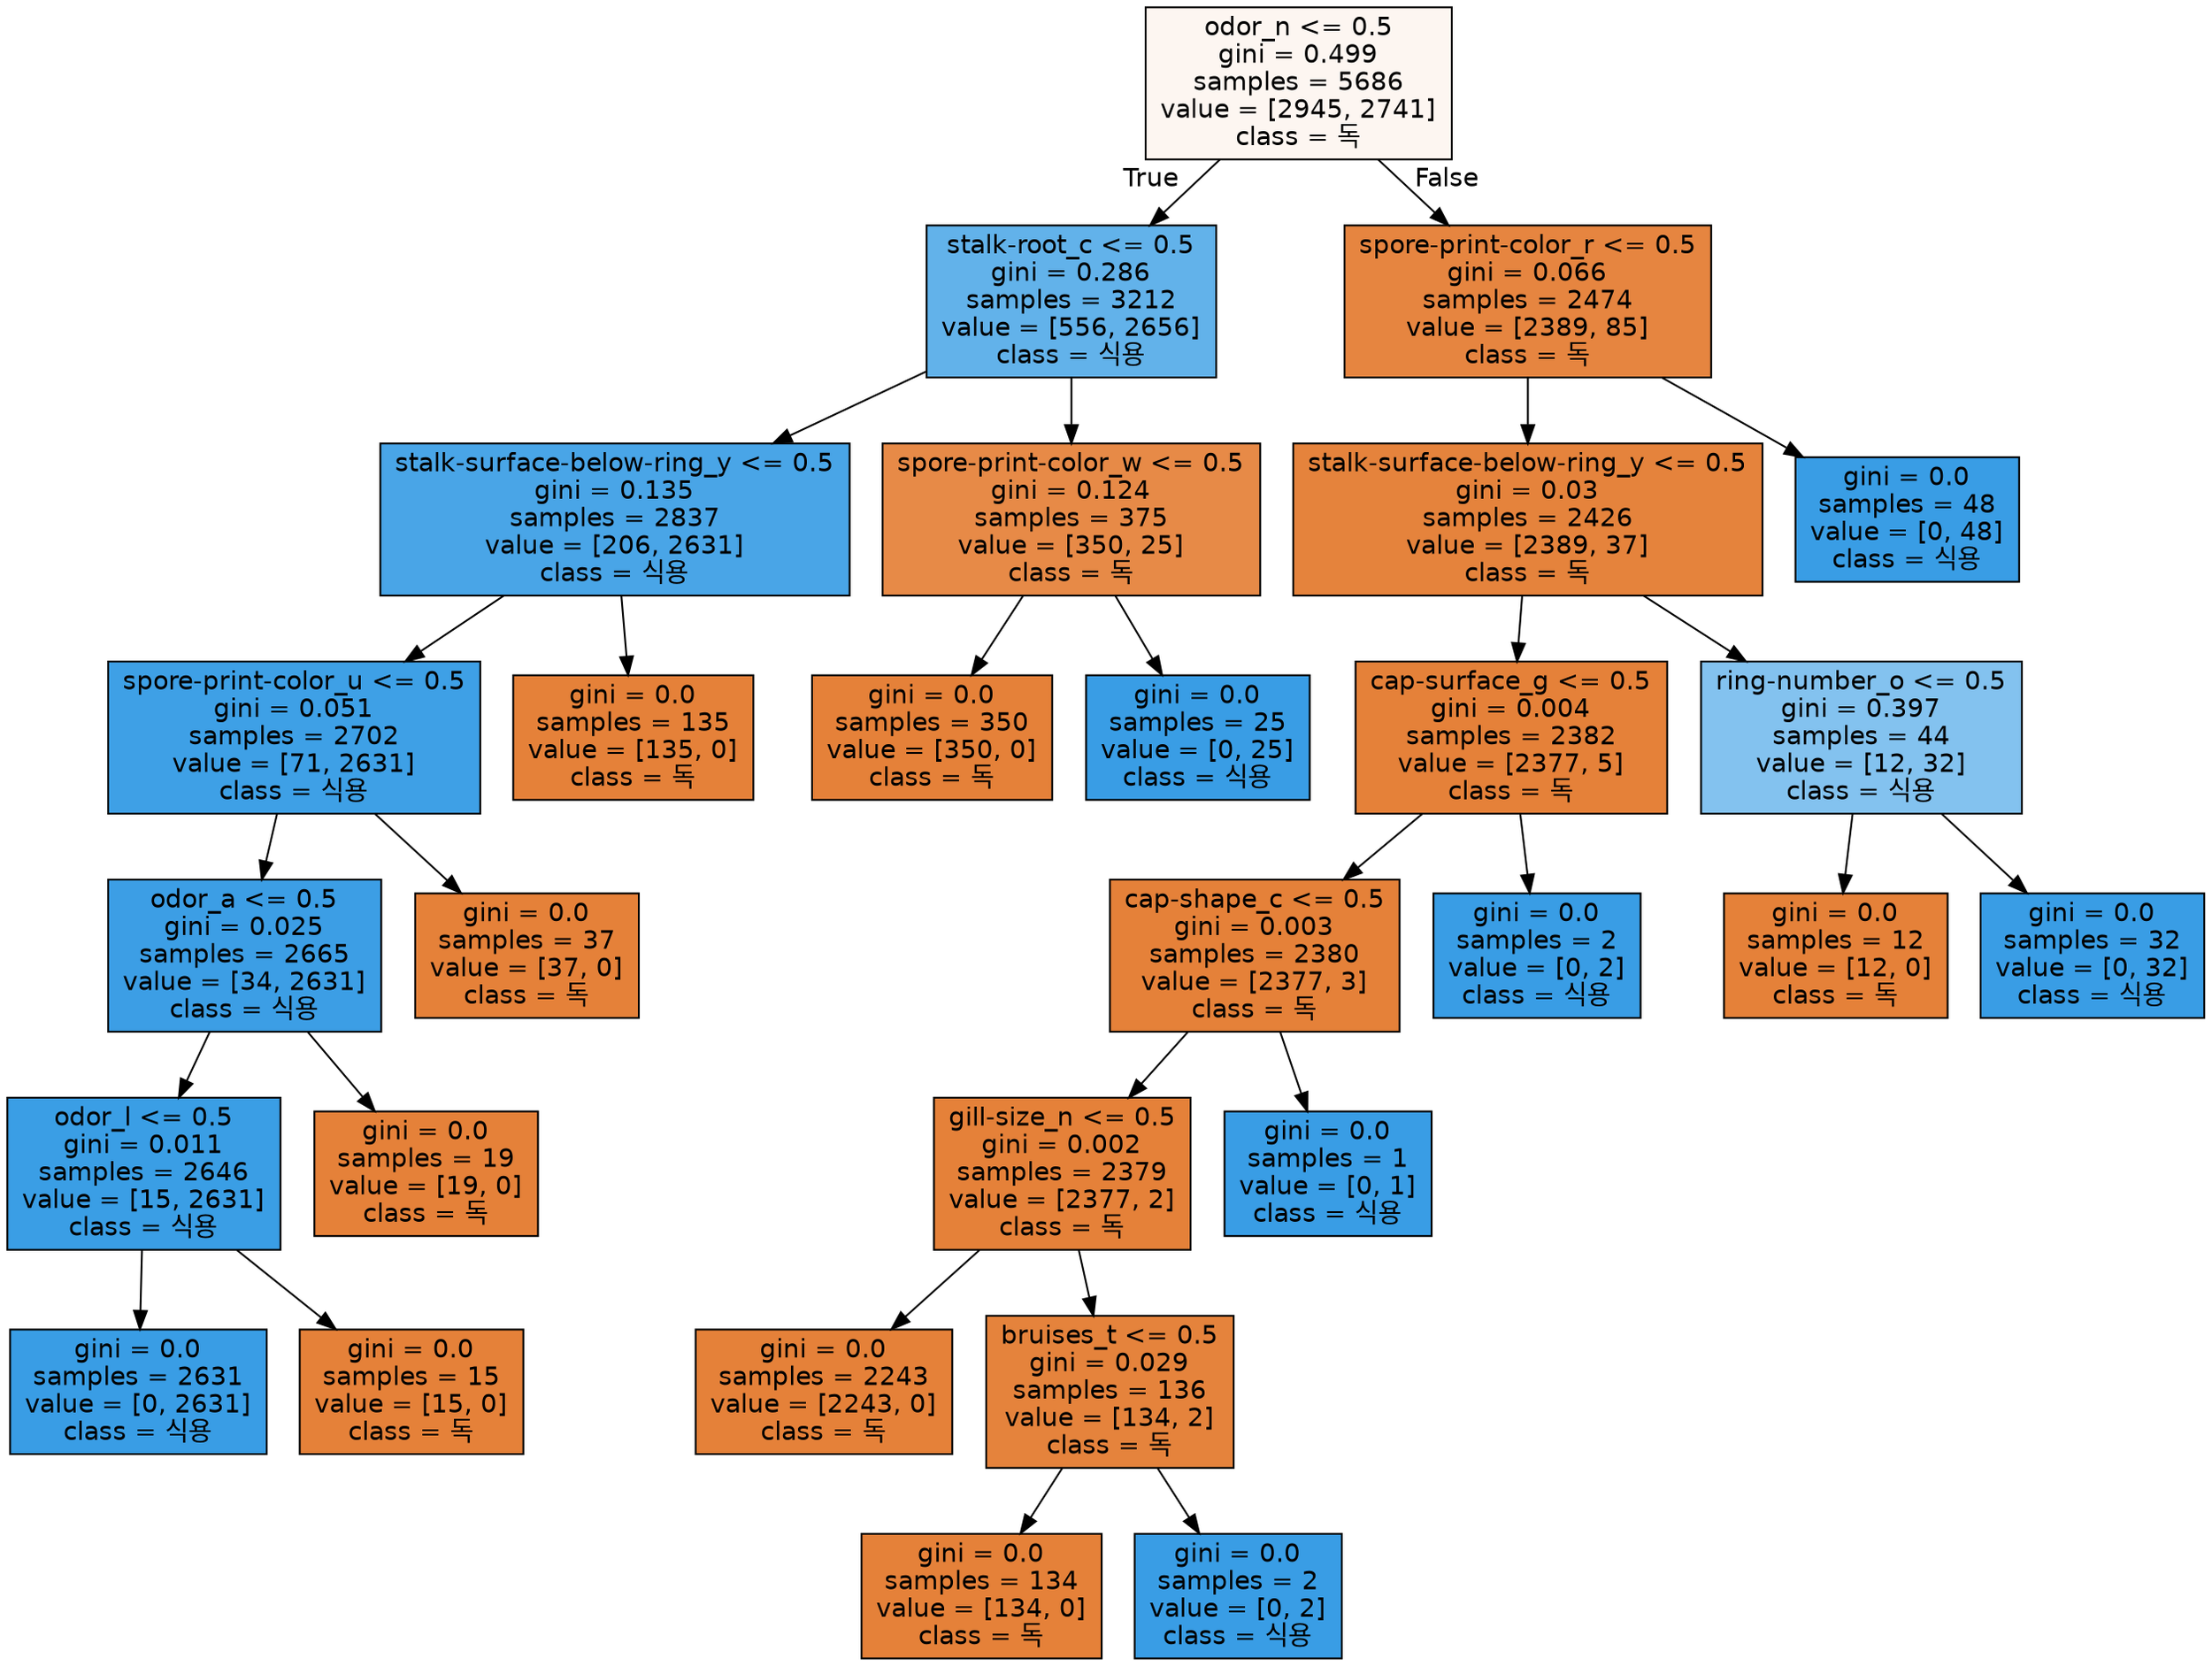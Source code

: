 digraph Tree {
node [shape=box, style="filled", color="black", fontname="helvetica"] ;
edge [fontname="helvetica"] ;
0 [label="odor_n <= 0.5\ngini = 0.499\nsamples = 5686\nvalue = [2945, 2741]\nclass = 독", fillcolor="#fdf6f1"] ;
1 [label="stalk-root_c <= 0.5\ngini = 0.286\nsamples = 3212\nvalue = [556, 2656]\nclass = 식용", fillcolor="#62b2ea"] ;
0 -> 1 [labeldistance=2.5, labelangle=45, headlabel="True"] ;
2 [label="stalk-surface-below-ring_y <= 0.5\ngini = 0.135\nsamples = 2837\nvalue = [206, 2631]\nclass = 식용", fillcolor="#49a5e7"] ;
1 -> 2 ;
3 [label="spore-print-color_u <= 0.5\ngini = 0.051\nsamples = 2702\nvalue = [71, 2631]\nclass = 식용", fillcolor="#3ea0e6"] ;
2 -> 3 ;
4 [label="odor_a <= 0.5\ngini = 0.025\nsamples = 2665\nvalue = [34, 2631]\nclass = 식용", fillcolor="#3c9ee5"] ;
3 -> 4 ;
5 [label="odor_l <= 0.5\ngini = 0.011\nsamples = 2646\nvalue = [15, 2631]\nclass = 식용", fillcolor="#3a9ee5"] ;
4 -> 5 ;
6 [label="gini = 0.0\nsamples = 2631\nvalue = [0, 2631]\nclass = 식용", fillcolor="#399de5"] ;
5 -> 6 ;
7 [label="gini = 0.0\nsamples = 15\nvalue = [15, 0]\nclass = 독", fillcolor="#e58139"] ;
5 -> 7 ;
8 [label="gini = 0.0\nsamples = 19\nvalue = [19, 0]\nclass = 독", fillcolor="#e58139"] ;
4 -> 8 ;
9 [label="gini = 0.0\nsamples = 37\nvalue = [37, 0]\nclass = 독", fillcolor="#e58139"] ;
3 -> 9 ;
10 [label="gini = 0.0\nsamples = 135\nvalue = [135, 0]\nclass = 독", fillcolor="#e58139"] ;
2 -> 10 ;
11 [label="spore-print-color_w <= 0.5\ngini = 0.124\nsamples = 375\nvalue = [350, 25]\nclass = 독", fillcolor="#e78a47"] ;
1 -> 11 ;
12 [label="gini = 0.0\nsamples = 350\nvalue = [350, 0]\nclass = 독", fillcolor="#e58139"] ;
11 -> 12 ;
13 [label="gini = 0.0\nsamples = 25\nvalue = [0, 25]\nclass = 식용", fillcolor="#399de5"] ;
11 -> 13 ;
14 [label="spore-print-color_r <= 0.5\ngini = 0.066\nsamples = 2474\nvalue = [2389, 85]\nclass = 독", fillcolor="#e68540"] ;
0 -> 14 [labeldistance=2.5, labelangle=-45, headlabel="False"] ;
15 [label="stalk-surface-below-ring_y <= 0.5\ngini = 0.03\nsamples = 2426\nvalue = [2389, 37]\nclass = 독", fillcolor="#e5833c"] ;
14 -> 15 ;
16 [label="cap-surface_g <= 0.5\ngini = 0.004\nsamples = 2382\nvalue = [2377, 5]\nclass = 독", fillcolor="#e58139"] ;
15 -> 16 ;
17 [label="cap-shape_c <= 0.5\ngini = 0.003\nsamples = 2380\nvalue = [2377, 3]\nclass = 독", fillcolor="#e58139"] ;
16 -> 17 ;
18 [label="gill-size_n <= 0.5\ngini = 0.002\nsamples = 2379\nvalue = [2377, 2]\nclass = 독", fillcolor="#e58139"] ;
17 -> 18 ;
19 [label="gini = 0.0\nsamples = 2243\nvalue = [2243, 0]\nclass = 독", fillcolor="#e58139"] ;
18 -> 19 ;
20 [label="bruises_t <= 0.5\ngini = 0.029\nsamples = 136\nvalue = [134, 2]\nclass = 독", fillcolor="#e5833c"] ;
18 -> 20 ;
21 [label="gini = 0.0\nsamples = 134\nvalue = [134, 0]\nclass = 독", fillcolor="#e58139"] ;
20 -> 21 ;
22 [label="gini = 0.0\nsamples = 2\nvalue = [0, 2]\nclass = 식용", fillcolor="#399de5"] ;
20 -> 22 ;
23 [label="gini = 0.0\nsamples = 1\nvalue = [0, 1]\nclass = 식용", fillcolor="#399de5"] ;
17 -> 23 ;
24 [label="gini = 0.0\nsamples = 2\nvalue = [0, 2]\nclass = 식용", fillcolor="#399de5"] ;
16 -> 24 ;
25 [label="ring-number_o <= 0.5\ngini = 0.397\nsamples = 44\nvalue = [12, 32]\nclass = 식용", fillcolor="#83c2ef"] ;
15 -> 25 ;
26 [label="gini = 0.0\nsamples = 12\nvalue = [12, 0]\nclass = 독", fillcolor="#e58139"] ;
25 -> 26 ;
27 [label="gini = 0.0\nsamples = 32\nvalue = [0, 32]\nclass = 식용", fillcolor="#399de5"] ;
25 -> 27 ;
28 [label="gini = 0.0\nsamples = 48\nvalue = [0, 48]\nclass = 식용", fillcolor="#399de5"] ;
14 -> 28 ;
}